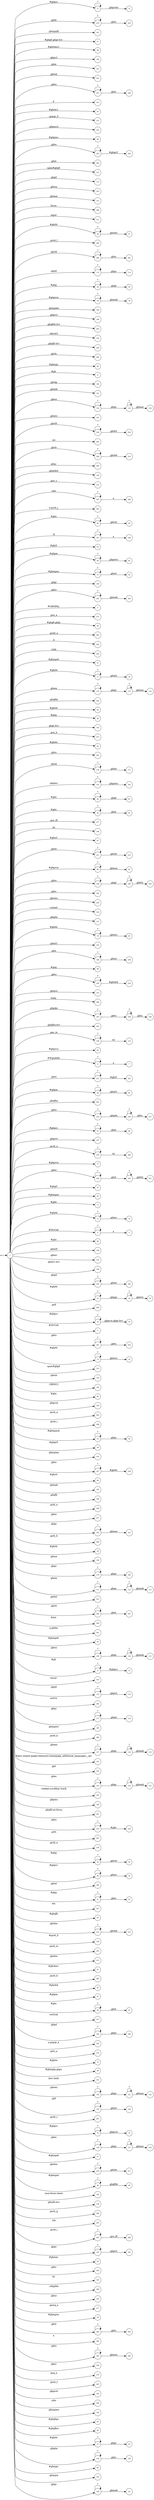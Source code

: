 digraph NFA {
  rankdir=LR;
  node [shape=circle, fontsize=10];
  __start [shape=point, label=""];
  __start -> 1;
  71 [label="71"];
  119 [label="119"];
  219 [label="219"];
  250 [label="250"];
  134 [label="134"];
  161 [label="161"];
  65 [label="65"];
  37 [label="37"];
  98 [label="98"];
  198 [label="198"];
  147 [label="147"];
  223 [label="223"];
  247 [label="247"];
  313 [label="313"];
  43 [label="43"];
  275 [label="275"];
  193 [label="193"];
  66 [label="66"];
  225 [label="225"];
  262 [label="262"];
  315 [label="315"];
  172 [label="172"];
  253 [label="253"];
  151 [label="151"];
  308 [label="308"];
  311 [label="311"];
  26 [label="26"];
  290 [label="290"];
  260 [label="260"];
  184 [label="184"];
  143 [label="143"];
  173 [label="173"];
  34 [label="34"];
  298 [label="298"];
  29 [label="29"];
  70 [label="70"];
  78 [label="78"];
  160 [label="160"];
  93 [label="93"];
  196 [label="196"];
  205 [label="205"];
  105 [label="105"];
  200 [label="200"];
  178 [label="178"];
  208 [label="208"];
  56 [label="56"];
  8 [label="8"];
  146 [label="146"];
  157 [label="157"];
  18 [label="18"];
  132 [label="132"];
  167 [label="167"];
  258 [label="258"];
  97 [label="97"];
  295 [label="295"];
  209 [label="209"];
  305 [label="305"];
  159 [label="159"];
  274 [label="274"];
  297 [label="297"];
  108 [label="108"];
  303 [label="303"];
  94 [label="94"];
  10 [label="10"];
  107 [label="107"];
  49 [label="49"];
  45 [label="45"];
  64 [label="64"];
  51 [label="51"];
  144 [label="144"];
  243 [label="243"];
  2 [label="2"];
  272 [label="272"];
  36 [label="36"];
  265 [label="265"];
  292 [label="292"];
  294 [label="294"];
  57 [label="57"];
  17 [label="17"];
  114 [label="114"];
  204 [label="204"];
  248 [label="248"];
  130 [label="130"];
  44 [label="44"];
  28 [label="28"];
  145 [label="145"];
  251 [label="251"];
  273 [label="273"];
  42 [label="42"];
  186 [label="186"];
  224 [label="224"];
  170 [label="170"];
  191 [label="191"];
  90 [label="90"];
  92 [label="92"];
  277 [label="277"];
  106 [label="106"];
  87 [label="87"];
  211 [label="211"];
  80 [label="80"];
  91 [label="91"];
  133 [label="133"];
  238 [label="238"];
  222 [label="222"];
  207 [label="207"];
  72 [label="72"];
  254 [label="254"];
  318 [label="318"];
  137 [label="137"];
  19 [label="19"];
  79 [label="79"];
  116 [label="116"];
  155 [label="155"];
  168 [label="168"];
  27 [label="27"];
  99 [label="99"];
  229 [label="229"];
  153 [label="153"];
  306 [label="306"];
  187 [label="187"];
  203 [label="203"];
  109 [label="109"];
  82 [label="82"];
  6 [label="6"];
  231 [label="231"];
  1 [label="1"];
  62 [label="62"];
  202 [label="202"];
  235 [label="235"];
  239 [label="239"];
  115 [label="115"];
  67 [label="67"];
  197 [label="197"];
  279 [label="279"];
  77 [label="77"];
  32 [label="32"];
  249 [label="249"];
  210 [label="210"];
  220 [label="220"];
  35 [label="35"];
  113 [label="113"];
  50 [label="50"];
  11 [label="11"];
  176 [label="176"];
  121 [label="121"];
  192 [label="192"];
  13 [label="13"];
  4 [label="4"];
  89 [label="89"];
  127 [label="127"];
  148 [label="148"];
  152 [label="152"];
  156 [label="156"];
  183 [label="183"];
  23 [label="23"];
  259 [label="259"];
  264 [label="264"];
  266 [label="266"];
  75 [label="75"];
  3 [label="3"];
  241 [label="241"];
  15 [label="15"];
  314 [label="314"];
  139 [label="139"];
  95 [label="95"];
  226 [label="226"];
  154 [label="154"];
  104 [label="104"];
  16 [label="16"];
  86 [label="86"];
  20 [label="20"];
  195 [label="195"];
  217 [label="217"];
  280 [label="280"];
  282 [label="282"];
  286 [label="286"];
  52 [label="52"];
  136 [label="136"];
  53 [label="53"];
  38 [label="38"];
  76 [label="76"];
  163 [label="163"];
  227 [label="227"];
  88 [label="88"];
  150 [label="150"];
  199 [label="199"];
  268 [label="268"];
  257 [label="257"];
  142 [label="142"];
  269 [label="269"];
  39 [label="39"];
  149 [label="149"];
  179 [label="179"];
  246 [label="246"];
  111 [label="111"];
  118 [label="118"];
  232 [label="232"];
  221 [label="221"];
  206 [label="206"];
  309 [label="309"];
  301 [label="301"];
  55 [label="55"];
  129 [label="129"];
  9 [label="9"];
  81 [label="81"];
  310 [label="310"];
  237 [label="237"];
  24 [label="24"];
  175 [label="175"];
  304 [label="304"];
  177 [label="177"];
  165 [label="165"];
  289 [label="289"];
  117 [label="117"];
  101 [label="101"];
  218 [label="218"];
  236 [label="236"];
  74 [label="74"];
  123 [label="123"];
  103 [label="103"];
  122 [label="122"];
  124 [label="124"];
  68 [label="68"];
  188 [label="188"];
  190 [label="190"];
  201 [label="201"];
  233 [label="233"];
  267 [label="267"];
  278 [label="278"];
  33 [label="33"];
  14 [label="14"];
  189 [label="189"];
  171 [label="171"];
  63 [label="63"];
  69 [label="69"];
  166 [label="166"];
  31 [label="31"];
  307 [label="307"];
  83 [label="83"];
  131 [label="131"];
  214 [label="214"];
  100 [label="100"];
  291 [label="291"];
  112 [label="112"];
  213 [label="213"];
  212 [label="212"];
  41 [label="41"];
  285 [label="285"];
  40 [label="40"];
  61 [label="61"];
  96 [label="96"];
  317 [label="317"];
  185 [label="185"];
  242 [label="242"];
  30 [label="30"];
  302 [label="302"];
  180 [label="180"];
  22 [label="22"];
  182 [label="182"];
  270 [label="270"];
  12 [label="12"];
  234 [label="234"];
  59 [label="59"];
  312 [label="312"];
  120 [label="120"];
  135 [label="135"];
  281 [label="281"];
  73 [label="73"];
  126 [label="126"];
  141 [label="141"];
  47 [label="47"];
  216 [label="216"];
  54 [label="54"];
  48 [label="48"];
  215 [label="215"];
  102 [label="102"];
  228 [label="228"];
  158 [label="158"];
  110 [label="110"];
  125 [label="125"];
  284 [label="284"];
  293 [label="293"];
  287 [label="287"];
  128 [label="128"];
  181 [label="181"];
  46 [label="46"];
  230 [label="230"];
  252 [label="252"];
  316 [label="316"];
  299 [label="299"];
  255 [label="255"];
  271 [label="271"];
  58 [label="58"];
  240 [label="240"];
  288 [label="288"];
  263 [label="263"];
  300 [label="300"];
  244 [label="244"];
  245 [label="245"];
  5 [label="5"];
  256 [label="256"];
  169 [label="169"];
  276 [label="276"];
  283 [label="283"];
  194 [label="194"];
  296 [label="296"];
  164 [label="164"];
  85 [label="85"];
  174 [label="174"];
  84 [label="84"];
  21 [label="21"];
  138 [label="138"];
  25 [label="25"];
  7 [label="7"];
  60 [label="60"];
  261 [label="261"];
  162 [label="162"];
  140 [label="140"];
  { node [shape=doublecircle]; 2 3 5 7 8 10 11 12 14 16 18 20 22 25 27 28 30 32 34 35 36 37 38 39 40 41 42 43 44 45 46 47 49 50 52 54 55 56 57 58 59 60 61 63 65 66 68 70 72 74 76 77 79 81 82 83 84 85 86 87 88 89 91 93 95 97 98 99 100 101 102 103 104 105 106 108 110 113 116 119 122 125 128 131 134 136 137 139 141 143 144 145 146 147 148 149 150 151 152 153 154 155 156 157 158 159 160 161 162 163 164 165 166 167 169 171 172 174 176 178 180 182 184 186 189 190 192 193 194 195 196 197 198 199 200 201 202 203 204 205 207 208 210 212 213 215 217 218 220 221 222 223 224 226 228 230 232 234 237 240 242 244 246 248 251 252 253 254 255 256 257 259 261 262 264 265 266 267 268 269 270 271 272 273 274 275 276 277 278 280 281 282 283 284 285 286 288 289 290 291 292 293 294 295 296 298 299 300 301 302 303 304 305 306 307 308 309 310 311 312 313 314 315 316 317 318 }
  1 -> 2 [label="#GBMPAL"];
  1 -> 3 [label="#SIvCob"];
  1 -> 4 [label="#SIvCob"];
  4 -> 4 [label="*"];
  4 -> 5 [label="a"];
  1 -> 6 [label="#WqQANb"];
  6 -> 6 [label="*"];
  6 -> 7 [label="a"];
  1 -> 8 [label="#gb"];
  1 -> 9 [label="#gb"];
  9 -> 9 [label="*"];
  9 -> 10 [label="#gbprc"];
  1 -> 11 [label="#gbb"];
  1 -> 12 [label="#gbbw"];
  1 -> 13 [label="#gbd4"];
  13 -> 13 [label="*"];
  13 -> 14 [label=".gbmc"];
  1 -> 15 [label="#gbd4"];
  15 -> 15 [label="*"];
  15 -> 16 [label=".gbmcc"];
  1 -> 17 [label="#gbd4"];
  17 -> 17 [label="*"];
  17 -> 18 [label=".gbmh"];
  1 -> 19 [label="#gbd4"];
  19 -> 19 [label="*"];
  19 -> 20 [label=".gbmtc"];
  1 -> 21 [label="#gbd4"];
  21 -> 21 [label="*"];
  21 -> 22 [label=".gbpc"];
  1 -> 23 [label="#gbd4"];
  23 -> 23 [label="*"];
  23 -> 24 [label=".gbpgs"];
  24 -> 24 [label="*"];
  24 -> 25 [label=".gbmtc"];
  1 -> 26 [label="#gbd4"];
  26 -> 26 [label="*"];
  26 -> 27 [label=".gbsbic"];
  1 -> 28 [label="#gbg"];
  1 -> 29 [label="#gbg"];
  29 -> 29 [label="*"];
  29 -> 30 [label=".gbgt"];
  1 -> 31 [label="#gbg"];
  31 -> 31 [label="*"];
  31 -> 32 [label=".gbm"];
  1 -> 33 [label="#gbg"];
  33 -> 33 [label="*"];
  33 -> 34 [label=".gbtcb"];
  1 -> 35 [label="#gbg5"];
  1 -> 36 [label="#gbg6.gbgt"];
  1 -> 37 [label="#gbg6.gbgt-hvr"];
  1 -> 38 [label="#gbgs5"];
  1 -> 39 [label="#gbi4i"];
  1 -> 40 [label="#gbi4id"];
  1 -> 41 [label="#gbi4m1"];
  1 -> 42 [label="#gbi4s"];
  1 -> 43 [label="#gbi4s1"];
  1 -> 44 [label="#gbi4t"];
  1 -> 45 [label="#gbi5"];
  1 -> 46 [label="#gbmm"];
  1 -> 47 [label="#gbmpal"];
  1 -> 48 [label="#gbmpal"];
  48 -> 48 [label="*"];
  48 -> 49 [label=".gbqfbb"];
  1 -> 50 [label="#gbmpas"];
  1 -> 51 [label="#gbmpas"];
  51 -> 51 [label="*"];
  51 -> 52 [label=".gbmt"];
  1 -> 53 [label="#gbmpasb"];
  53 -> 53 [label="*"];
  53 -> 54 [label=".gbps"];
  1 -> 55 [label="#gbmpdv"];
  1 -> 56 [label="#gbmpi"];
  1 -> 57 [label="#gbmpid"];
  1 -> 58 [label="#gbmpiw"];
  1 -> 59 [label="#gbmplp.gbps"];
  1 -> 60 [label="#gbmps"];
  1 -> 61 [label="#gbpm"];
  1 -> 62 [label="#gbpm"];
  62 -> 62 [label="*"];
  62 -> 63 [label=".gbml1"];
  1 -> 64 [label="#gbpm"];
  64 -> 64 [label="*"];
  64 -> 65 [label=".gbpmtc"];
  1 -> 66 [label="#gbpms"];
  1 -> 67 [label="#gbprc"];
  67 -> 67 [label="*"];
  67 -> 68 [label=".gbm"];
  1 -> 69 [label="#gbprc"];
  69 -> 69 [label="*"];
  69 -> 70 [label=".gbmc"];
  1 -> 71 [label="#gbprc"];
  71 -> 71 [label="*"];
  71 -> 72 [label=".gbprcbc"];
  1 -> 73 [label="#gbprc"];
  73 -> 73 [label="*"];
  73 -> 74 [label=".gbprcx"];
  1 -> 75 [label="#gbprc"];
  75 -> 75 [label="*"];
  75 -> 76 [label=".gbprcx.gbgt-hvr"];
  1 -> 77 [label="#gbprca"];
  1 -> 78 [label="#gbprca"];
  78 -> 78 [label="*"];
  78 -> 79 [label=".gbmab"];
  1 -> 80 [label="#gbprca"];
  80 -> 80 [label="*"];
  80 -> 81 [label=".gbmac"];
  1 -> 82 [label="#gbprcs"];
  1 -> 83 [label="#gbqfb"];
  1 -> 84 [label="#gbqfbw"];
  1 -> 85 [label="#gbqfqw"];
  1 -> 86 [label="#gbs"];
  1 -> 87 [label="#gbx3"];
  1 -> 88 [label="#gbx4"];
  1 -> 89 [label="#gbz"];
  1 -> 90 [label="#gbz"];
  90 -> 90 [label="*"];
  90 -> 91 [label=".gbgt"];
  1 -> 92 [label="#gbz"];
  92 -> 92 [label="*"];
  92 -> 93 [label=".gbm"];
  1 -> 94 [label="#gbz"];
  94 -> 94 [label="*"];
  94 -> 95 [label=".gbtcb"];
  1 -> 96 [label="#gbz"];
  96 -> 96 [label="*"];
  96 -> 97 [label=".gbzt"];
  1 -> 98 [label="#gbztms1"];
  1 -> 99 [label="#gog"];
  1 -> 100 [label="#gssb_b"];
  1 -> 101 [label="#gws-output-pages-elements-homepage_additional_languages__als"];
  1 -> 102 [label="-moz-focus-inner"];
  1 -> 103 [label="-webkit-scrollbar-track"];
  1 -> 104 [label=".GBMCC"];
  1 -> 105 [label=".H6sW5"];
  1 -> 106 [label=".ds"];
  1 -> 107 [label=".fl"];
  107 -> 107 [label="*"];
  107 -> 108 [label="a"];
  1 -> 109 [label=".gac_m"];
  109 -> 109 [label="*"];
  109 -> 110 [label="td"];
  1 -> 111 [label=".gbem"];
  111 -> 111 [label="*"];
  111 -> 112 [label=".gbgs"];
  112 -> 112 [label="*"];
  112 -> 113 [label=".gbmab"];
  1 -> 114 [label=".gbem"];
  114 -> 114 [label="*"];
  114 -> 115 [label=".gbgs"];
  115 -> 115 [label="*"];
  115 -> 116 [label=".gbmac"];
  1 -> 117 [label=".gbemi"];
  117 -> 117 [label="*"];
  117 -> 118 [label=".gbgs"];
  118 -> 118 [label="*"];
  118 -> 119 [label=".gbmab"];
  1 -> 120 [label=".gbemi"];
  120 -> 120 [label="*"];
  120 -> 121 [label=".gbgs"];
  121 -> 121 [label="*"];
  121 -> 122 [label=".gbmac"];
  1 -> 123 [label=".gbes"];
  123 -> 123 [label="*"];
  123 -> 124 [label=".gbgs"];
  124 -> 124 [label="*"];
  124 -> 125 [label=".gbmab"];
  1 -> 126 [label=".gbes"];
  126 -> 126 [label="*"];
  126 -> 127 [label=".gbgs"];
  127 -> 127 [label="*"];
  127 -> 128 [label=".gbmac"];
  1 -> 129 [label=".gbesi"];
  129 -> 129 [label="*"];
  129 -> 130 [label=".gbgs"];
  130 -> 130 [label="*"];
  130 -> 131 [label=".gbmab"];
  1 -> 132 [label=".gbesi"];
  132 -> 132 [label="*"];
  132 -> 133 [label=".gbgs"];
  133 -> 133 [label="*"];
  133 -> 134 [label=".gbmac"];
  1 -> 135 [label=".gbf"];
  135 -> 135 [label="*"];
  135 -> 136 [label=".gbmt"];
  1 -> 137 [label=".gbg4a"];
  1 -> 138 [label=".gbg4a"];
  138 -> 138 [label="*"];
  138 -> 139 [label=".gbts"];
  1 -> 140 [label=".gbgs"];
  140 -> 140 [label="*"];
  140 -> 141 [label=".gbmab"];
  1 -> 142 [label=".gbgs"];
  142 -> 142 [label="*"];
  142 -> 143 [label=".gbmac"];
  1 -> 144 [label=".gbgt"];
  1 -> 145 [label=".gbgt-hvr"];
  1 -> 146 [label=".gbi4p"];
  1 -> 147 [label=".gbm"];
  1 -> 148 [label=".gbm0l"];
  1 -> 149 [label=".gbma"];
  1 -> 150 [label=".gbmab"];
  1 -> 151 [label=".gbmac"];
  1 -> 152 [label=".gbmc"];
  1 -> 153 [label=".gbmcc"];
  1 -> 154 [label=".gbmh"];
  1 -> 155 [label=".gbml1"];
  1 -> 156 [label=".gbml1-hvr"];
  1 -> 157 [label=".gbmlb"];
  1 -> 158 [label=".gbmlb-hvr"];
  1 -> 159 [label=".gbmlbw"];
  1 -> 160 [label=".gbmpala"];
  1 -> 161 [label=".gbmpalb"];
  1 -> 162 [label=".gbmpia"];
  1 -> 163 [label=".gbmpiaa"];
  1 -> 164 [label=".gbmpiaw"];
  1 -> 165 [label=".gbmpnw"];
  1 -> 166 [label=".gbmt"];
  1 -> 167 [label=".gbmtc"];
  1 -> 168 [label=".gbn"];
  168 -> 168 [label="*"];
  168 -> 169 [label=".gbmt"];
  1 -> 170 [label=".gbnd"];
  170 -> 170 [label="*"];
  170 -> 171 [label=".gbmt"];
  1 -> 172 [label=".gbp0"];
  1 -> 173 [label=".gbp0"];
  173 -> 173 [label="*"];
  173 -> 174 [label=".gbps"];
  1 -> 175 [label=".gbp0"];
  175 -> 175 [label="*"];
  175 -> 176 [label=".gbps2"];
  1 -> 177 [label=".gbpc"];
  177 -> 177 [label="*"];
  177 -> 178 [label=".gbpd"];
  1 -> 179 [label=".gbpc"];
  179 -> 179 [label="*"];
  179 -> 180 [label=".gbps"];
  1 -> 181 [label=".gbpc"];
  181 -> 181 [label="*"];
  181 -> 182 [label=".gbps2"];
  1 -> 183 [label=".gbpd"];
  183 -> 183 [label="*"];
  183 -> 184 [label=".gbmt"];
  1 -> 185 [label=".gbpd"];
  185 -> 185 [label="*"];
  185 -> 186 [label=".gbps"];
  1 -> 187 [label=".gbpdjs"];
  187 -> 187 [label="*"];
  187 -> 188 [label=".gbto"];
  188 -> 188 [label="*"];
  188 -> 189 [label=".gbm"];
  1 -> 190 [label=".gbpmc"];
  1 -> 191 [label=".gbpmc"];
  191 -> 191 [label="*"];
  191 -> 192 [label=".gbpmtc"];
  1 -> 193 [label=".gbpms2"];
  1 -> 194 [label=".gbprcb"];
  1 -> 195 [label=".gbprcd"];
  1 -> 196 [label=".gbprci"];
  1 -> 197 [label=".gbprct"];
  1 -> 198 [label=".gbps2"];
  1 -> 199 [label=".gbqfb"];
  1 -> 200 [label=".gbqfb-hvr"];
  1 -> 201 [label=".gbqfb-no-focus"];
  1 -> 202 [label=".gbqfba"];
  1 -> 203 [label=".gbqfba-hvr"];
  1 -> 204 [label=".gbqfbb"];
  1 -> 205 [label=".gbqfbb-hvr"];
  1 -> 206 [label=".gbrtl"];
  206 -> 206 [label="*"];
  206 -> 207 [label=".gbm"];
  1 -> 208 [label=".gbsb"];
  1 -> 209 [label=".gbsb"];
  209 -> 209 [label="*"];
  209 -> 210 [label=".gbsbb"];
  1 -> 211 [label=".gbsb"];
  211 -> 211 [label="*"];
  211 -> 212 [label=".gbsbt"];
  1 -> 213 [label=".gbsbic"];
  1 -> 214 [label=".gbsbis"];
  214 -> 214 [label="*"];
  214 -> 215 [label=".gbsbb"];
  1 -> 216 [label=".gbsbis"];
  216 -> 216 [label="*"];
  216 -> 217 [label=".gbsbt"];
  1 -> 218 [label=".gbt"];
  1 -> 219 [label=".gbtb"];
  219 -> 219 [label="*"];
  219 -> 220 [label=".gbts"];
  1 -> 221 [label=".gbtb2"];
  1 -> 222 [label=".gbtc"];
  1 -> 223 [label=".gbtcb"];
  1 -> 224 [label=".gbto"];
  1 -> 225 [label=".gbto"];
  225 -> 225 [label="*"];
  225 -> 226 [label="#gbgs5"];
  1 -> 227 [label=".gbto"];
  227 -> 227 [label="*"];
  227 -> 228 [label="#gbi4i"];
  1 -> 229 [label=".gbto"];
  229 -> 229 [label="*"];
  229 -> 230 [label="#gbi4id"];
  1 -> 231 [label=".gbto"];
  231 -> 231 [label="*"];
  231 -> 232 [label="#gbi5"];
  1 -> 233 [label=".gbto"];
  233 -> 233 [label="*"];
  233 -> 234 [label="#gbs"];
  1 -> 235 [label=".gbto"];
  235 -> 235 [label="*"];
  235 -> 236 [label=".gbg4a"];
  236 -> 236 [label="*"];
  236 -> 237 [label=".gbts"];
  1 -> 238 [label=".gbto"];
  238 -> 238 [label="*"];
  238 -> 239 [label=".gbgt"];
  239 -> 239 [label="*"];
  239 -> 240 [label=".gbtb2"];
  1 -> 241 [label=".gbto"];
  241 -> 241 [label="*"];
  241 -> 242 [label=".gbm"];
  1 -> 243 [label=".gbto"];
  243 -> 243 [label="*"];
  243 -> 244 [label=".gbmab"];
  1 -> 245 [label=".gbto"];
  245 -> 245 [label="*"];
  245 -> 246 [label=".gbmac"];
  1 -> 247 [label=".gbto"];
  247 -> 247 [label="*"];
  247 -> 248 [label=".gbts"];
  1 -> 249 [label=".gbto"];
  249 -> 249 [label="*"];
  249 -> 250 [label=".gbzt"];
  250 -> 250 [label="*"];
  250 -> 251 [label=".gbtb2"];
  1 -> 252 [label=".gbts"];
  1 -> 253 [label=".gbtsa"];
  1 -> 254 [label=".gbxms"];
  1 -> 255 [label=".gbxo"];
  1 -> 256 [label=".gbxv"];
  1 -> 257 [label=".gbxx"];
  1 -> 258 [label=".gbz0l"];
  258 -> 258 [label="*"];
  258 -> 259 [label=".gbtb2"];
  1 -> 260 [label=".gbz0l"];
  260 -> 260 [label="*"];
  260 -> 261 [label=".gbts"];
  1 -> 262 [label=".gbzt"];
  1 -> 263 [label=".gbzt"];
  263 -> 263 [label="*"];
  263 -> 264 [label=".gbts"];
  1 -> 265 [label=".gsdd_a"];
  1 -> 266 [label=".gsfi"];
  1 -> 267 [label=".gsfs"];
  1 -> 268 [label=".gsib_a"];
  1 -> 269 [label=".gsib_b"];
  1 -> 270 [label=".gsls_a"];
  1 -> 271 [label=".gsmq_a"];
  1 -> 272 [label=".gsn_a"];
  1 -> 273 [label=".gsn_b"];
  1 -> 274 [label=".gsn_c"];
  1 -> 275 [label=".gspqs_b"];
  1 -> 276 [label=".gsq_a"];
  1 -> 277 [label=".gss_ifl"];
  1 -> 278 [label=".gssb_a"];
  1 -> 279 [label=".gssb_a"];
  279 -> 279 [label="*"];
  279 -> 280 [label="td"];
  1 -> 281 [label=".gssb_c"];
  1 -> 282 [label=".gssb_e"];
  1 -> 283 [label=".gssb_f"];
  1 -> 284 [label=".gssb_g"];
  1 -> 285 [label=".gssb_h"];
  1 -> 286 [label=".gssb_i"];
  1 -> 287 [label=".gssb_i"];
  287 -> 287 [label="*"];
  287 -> 288 [label=".gss_ifl"];
  1 -> 289 [label=".gssb_k"];
  1 -> 290 [label=".gssb_l"];
  1 -> 291 [label=".gssb_m"];
  1 -> 292 [label=".h"];
  1 -> 293 [label=".lsb"];
  1 -> 294 [label=".lsbb"];
  1 -> 295 [label=".lst"];
  1 -> 296 [label=".sblc"];
  1 -> 297 [label=".sblc"];
  297 -> 297 [label="*"];
  297 -> 298 [label="a"];
  1 -> 299 [label=".z4hgWe"];
  1 -> 300 [label="a"];
  1 -> 301 [label="a.gbiba"];
  1 -> 302 [label="a.gspqs_a"];
  1 -> 303 [label="a.gssb_j"];
  1 -> 304 [label="active"];
  1 -> 305 [label="after"];
  1 -> 306 [label="body"];
  1 -> 307 [label="em"];
  1 -> 308 [label="focus"];
  1 -> 309 [label="form"];
  1 -> 310 [label="hover"];
  1 -> 311 [label="input"];
  1 -> 312 [label="last-child"];
  1 -> 313 [label="p"];
  1 -> 314 [label="span#gbg4"];
  1 -> 315 [label="span#gbg6"];
  1 -> 316 [label="td"];
  1 -> 317 [label="vertical"];
  1 -> 318 [label="visited"];
}
